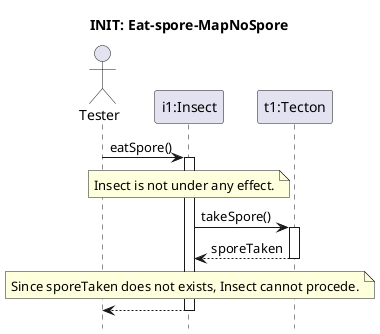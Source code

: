 @startuml Insect-chew-mycelium/no-spore
hide footbox
title INIT: Eat-spore-MapNoSpore

actor Tester as S
participant "i1:Insect" as i1
participant "t1:Tecton" as t1

S -> i1 : eatSpore()
activate i1

note over i1: Insect is not under any effect.
i1 -> t1 : takeSpore()
activate t1

return sporeTaken

note over i1: Since sporeTaken does not exists, Insect cannot procede.

return
@enduml
